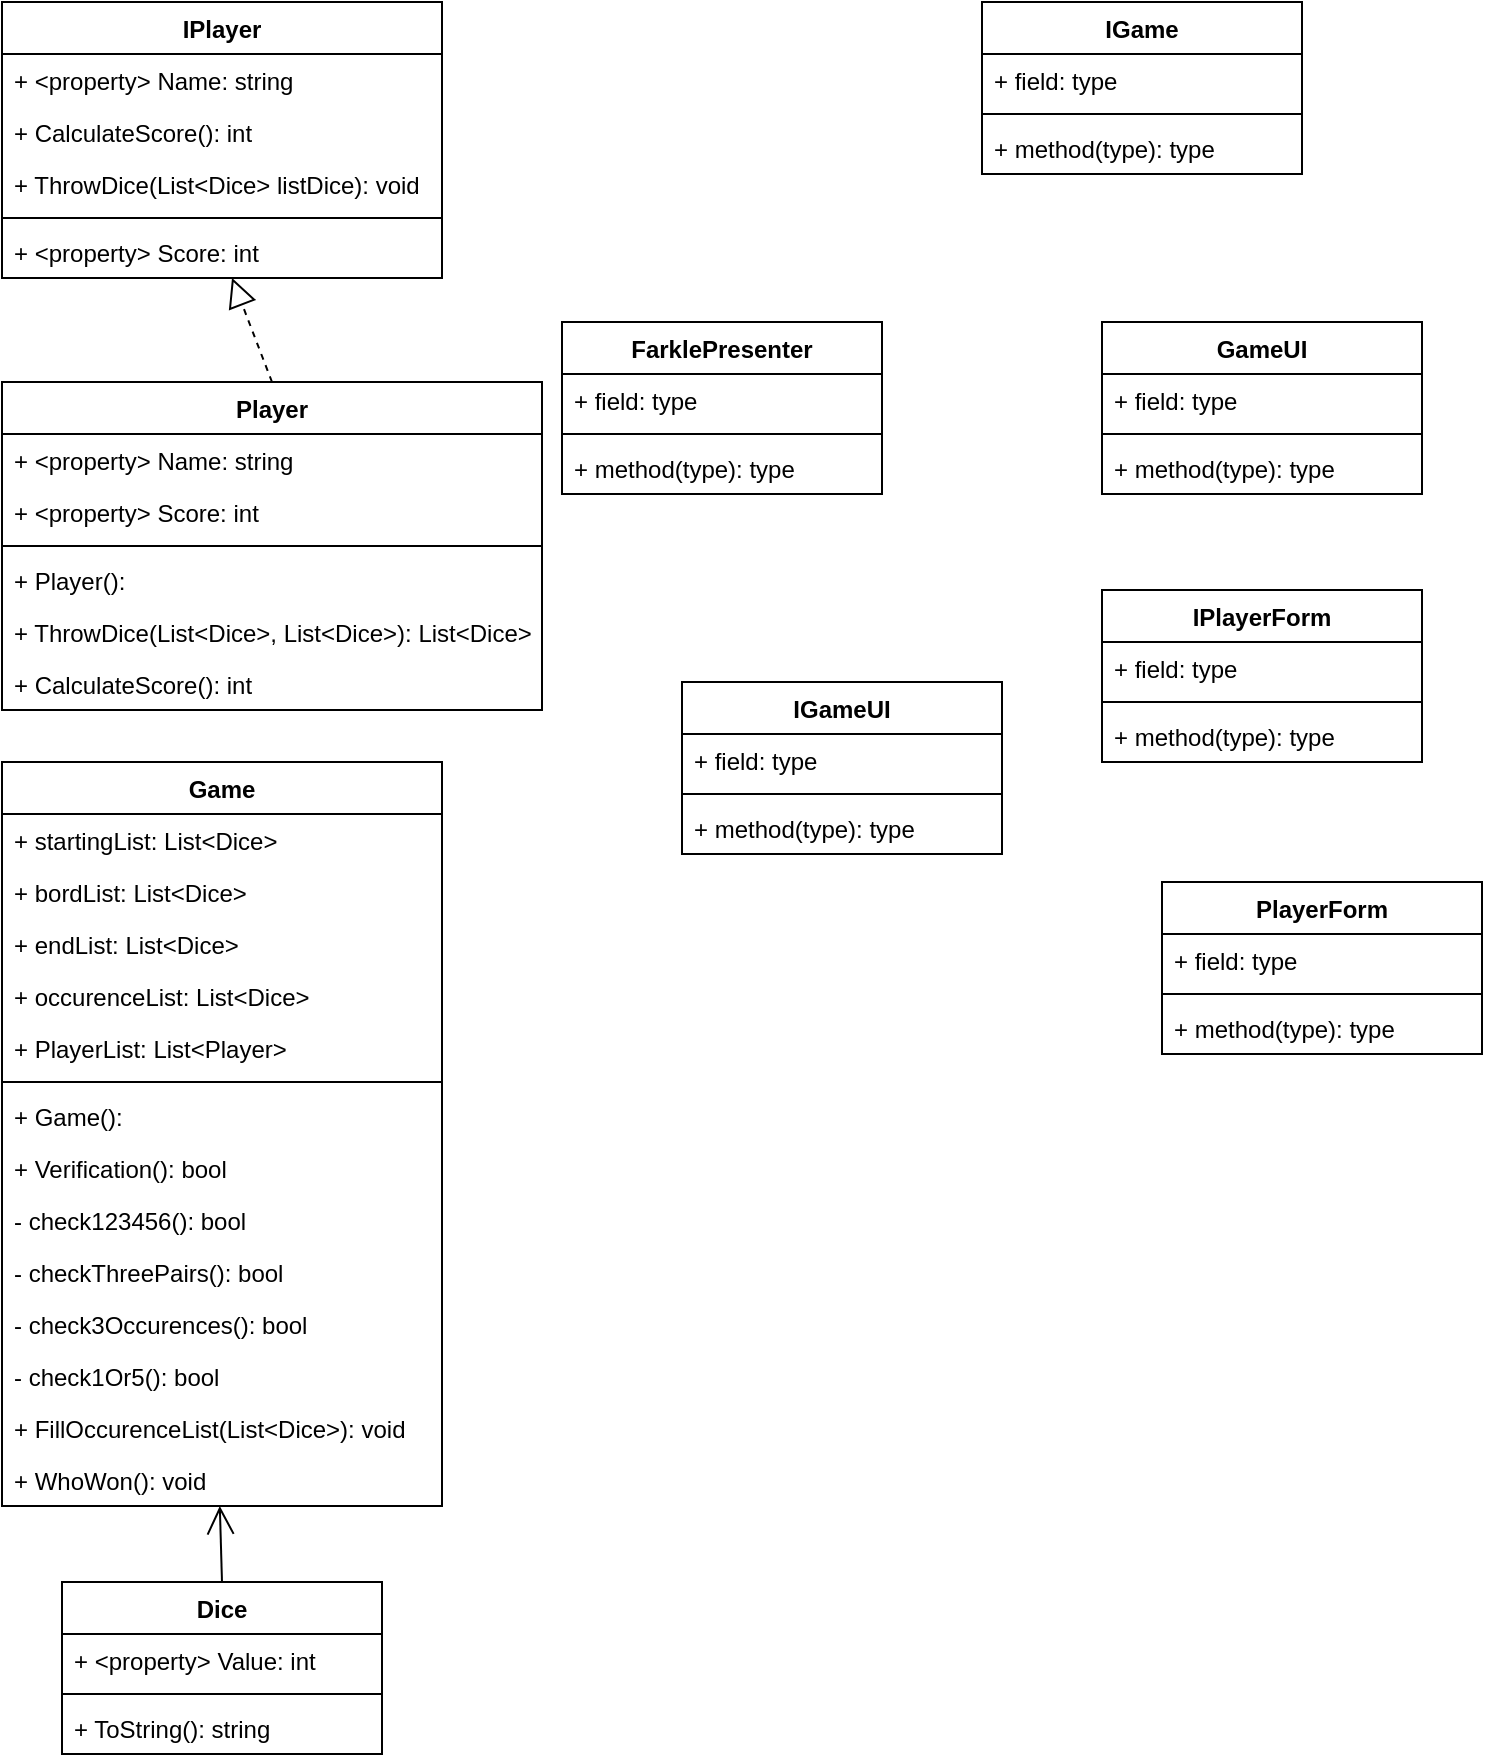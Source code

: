 <mxfile version="13.8.8" type="github">
  <diagram id="qQfjfm-oHS9DH0eHqmXs" name="Page-1">
    <mxGraphModel dx="460" dy="762" grid="1" gridSize="10" guides="1" tooltips="1" connect="1" arrows="1" fold="1" page="1" pageScale="1" pageWidth="850" pageHeight="1100" math="0" shadow="0">
      <root>
        <mxCell id="0" />
        <mxCell id="1" parent="0" />
        <mxCell id="DK98vXySTi38gPI4KngA-1" value="Player" style="swimlane;fontStyle=1;align=center;verticalAlign=top;childLayout=stackLayout;horizontal=1;startSize=26;horizontalStack=0;resizeParent=1;resizeParentMax=0;resizeLast=0;collapsible=1;marginBottom=0;" parent="1" vertex="1">
          <mxGeometry x="20" y="230" width="270" height="164" as="geometry" />
        </mxCell>
        <mxCell id="MCRDOAd1EBx_gKs5K0gs-5" value="+ &lt;property&gt; Name: string" style="text;strokeColor=none;fillColor=none;align=left;verticalAlign=top;spacingLeft=4;spacingRight=4;overflow=hidden;rotatable=0;points=[[0,0.5],[1,0.5]];portConstraint=eastwest;" parent="DK98vXySTi38gPI4KngA-1" vertex="1">
          <mxGeometry y="26" width="270" height="26" as="geometry" />
        </mxCell>
        <mxCell id="MCRDOAd1EBx_gKs5K0gs-8" value="+ &lt;property&gt; Score: int" style="text;strokeColor=none;fillColor=none;align=left;verticalAlign=top;spacingLeft=4;spacingRight=4;overflow=hidden;rotatable=0;points=[[0,0.5],[1,0.5]];portConstraint=eastwest;" parent="DK98vXySTi38gPI4KngA-1" vertex="1">
          <mxGeometry y="52" width="270" height="26" as="geometry" />
        </mxCell>
        <mxCell id="DK98vXySTi38gPI4KngA-3" value="" style="line;strokeWidth=1;fillColor=none;align=left;verticalAlign=middle;spacingTop=-1;spacingLeft=3;spacingRight=3;rotatable=0;labelPosition=right;points=[];portConstraint=eastwest;" parent="DK98vXySTi38gPI4KngA-1" vertex="1">
          <mxGeometry y="78" width="270" height="8" as="geometry" />
        </mxCell>
        <mxCell id="9WDeXMwAegVQmqadnwLU-5" value="+ Player(): " style="text;strokeColor=none;fillColor=none;align=left;verticalAlign=top;spacingLeft=4;spacingRight=4;overflow=hidden;rotatable=0;points=[[0,0.5],[1,0.5]];portConstraint=eastwest;" vertex="1" parent="DK98vXySTi38gPI4KngA-1">
          <mxGeometry y="86" width="270" height="26" as="geometry" />
        </mxCell>
        <mxCell id="DK98vXySTi38gPI4KngA-4" value="+ ThrowDice(List&lt;Dice&gt;, List&lt;Dice&gt;): List&lt;Dice&gt;" style="text;strokeColor=none;fillColor=none;align=left;verticalAlign=top;spacingLeft=4;spacingRight=4;overflow=hidden;rotatable=0;points=[[0,0.5],[1,0.5]];portConstraint=eastwest;" parent="DK98vXySTi38gPI4KngA-1" vertex="1">
          <mxGeometry y="112" width="270" height="26" as="geometry" />
        </mxCell>
        <mxCell id="MCRDOAd1EBx_gKs5K0gs-7" value="+ CalculateScore(): int" style="text;strokeColor=none;fillColor=none;align=left;verticalAlign=top;spacingLeft=4;spacingRight=4;overflow=hidden;rotatable=0;points=[[0,0.5],[1,0.5]];portConstraint=eastwest;" parent="DK98vXySTi38gPI4KngA-1" vertex="1">
          <mxGeometry y="138" width="270" height="26" as="geometry" />
        </mxCell>
        <mxCell id="DK98vXySTi38gPI4KngA-5" value="IPlayerForm" style="swimlane;fontStyle=1;align=center;verticalAlign=top;childLayout=stackLayout;horizontal=1;startSize=26;horizontalStack=0;resizeParent=1;resizeParentMax=0;resizeLast=0;collapsible=1;marginBottom=0;" parent="1" vertex="1">
          <mxGeometry x="570" y="334" width="160" height="86" as="geometry" />
        </mxCell>
        <mxCell id="DK98vXySTi38gPI4KngA-6" value="+ field: type" style="text;strokeColor=none;fillColor=none;align=left;verticalAlign=top;spacingLeft=4;spacingRight=4;overflow=hidden;rotatable=0;points=[[0,0.5],[1,0.5]];portConstraint=eastwest;" parent="DK98vXySTi38gPI4KngA-5" vertex="1">
          <mxGeometry y="26" width="160" height="26" as="geometry" />
        </mxCell>
        <mxCell id="DK98vXySTi38gPI4KngA-7" value="" style="line;strokeWidth=1;fillColor=none;align=left;verticalAlign=middle;spacingTop=-1;spacingLeft=3;spacingRight=3;rotatable=0;labelPosition=right;points=[];portConstraint=eastwest;" parent="DK98vXySTi38gPI4KngA-5" vertex="1">
          <mxGeometry y="52" width="160" height="8" as="geometry" />
        </mxCell>
        <mxCell id="DK98vXySTi38gPI4KngA-8" value="+ method(type): type" style="text;strokeColor=none;fillColor=none;align=left;verticalAlign=top;spacingLeft=4;spacingRight=4;overflow=hidden;rotatable=0;points=[[0,0.5],[1,0.5]];portConstraint=eastwest;" parent="DK98vXySTi38gPI4KngA-5" vertex="1">
          <mxGeometry y="60" width="160" height="26" as="geometry" />
        </mxCell>
        <mxCell id="DK98vXySTi38gPI4KngA-9" value="Dice" style="swimlane;fontStyle=1;align=center;verticalAlign=top;childLayout=stackLayout;horizontal=1;startSize=26;horizontalStack=0;resizeParent=1;resizeParentMax=0;resizeLast=0;collapsible=1;marginBottom=0;" parent="1" vertex="1">
          <mxGeometry x="50" y="830" width="160" height="86" as="geometry" />
        </mxCell>
        <mxCell id="DK98vXySTi38gPI4KngA-10" value="+ &lt;property&gt; Value: int" style="text;strokeColor=none;fillColor=none;align=left;verticalAlign=top;spacingLeft=4;spacingRight=4;overflow=hidden;rotatable=0;points=[[0,0.5],[1,0.5]];portConstraint=eastwest;" parent="DK98vXySTi38gPI4KngA-9" vertex="1">
          <mxGeometry y="26" width="160" height="26" as="geometry" />
        </mxCell>
        <mxCell id="DK98vXySTi38gPI4KngA-11" value="" style="line;strokeWidth=1;fillColor=none;align=left;verticalAlign=middle;spacingTop=-1;spacingLeft=3;spacingRight=3;rotatable=0;labelPosition=right;points=[];portConstraint=eastwest;" parent="DK98vXySTi38gPI4KngA-9" vertex="1">
          <mxGeometry y="52" width="160" height="8" as="geometry" />
        </mxCell>
        <mxCell id="DK98vXySTi38gPI4KngA-12" value="+ ToString(): string" style="text;strokeColor=none;fillColor=none;align=left;verticalAlign=top;spacingLeft=4;spacingRight=4;overflow=hidden;rotatable=0;points=[[0,0.5],[1,0.5]];portConstraint=eastwest;" parent="DK98vXySTi38gPI4KngA-9" vertex="1">
          <mxGeometry y="60" width="160" height="26" as="geometry" />
        </mxCell>
        <mxCell id="DK98vXySTi38gPI4KngA-13" value="IGame" style="swimlane;fontStyle=1;align=center;verticalAlign=top;childLayout=stackLayout;horizontal=1;startSize=26;horizontalStack=0;resizeParent=1;resizeParentMax=0;resizeLast=0;collapsible=1;marginBottom=0;" parent="1" vertex="1">
          <mxGeometry x="510" y="40" width="160" height="86" as="geometry" />
        </mxCell>
        <mxCell id="DK98vXySTi38gPI4KngA-14" value="+ field: type" style="text;strokeColor=none;fillColor=none;align=left;verticalAlign=top;spacingLeft=4;spacingRight=4;overflow=hidden;rotatable=0;points=[[0,0.5],[1,0.5]];portConstraint=eastwest;" parent="DK98vXySTi38gPI4KngA-13" vertex="1">
          <mxGeometry y="26" width="160" height="26" as="geometry" />
        </mxCell>
        <mxCell id="DK98vXySTi38gPI4KngA-15" value="" style="line;strokeWidth=1;fillColor=none;align=left;verticalAlign=middle;spacingTop=-1;spacingLeft=3;spacingRight=3;rotatable=0;labelPosition=right;points=[];portConstraint=eastwest;" parent="DK98vXySTi38gPI4KngA-13" vertex="1">
          <mxGeometry y="52" width="160" height="8" as="geometry" />
        </mxCell>
        <mxCell id="DK98vXySTi38gPI4KngA-16" value="+ method(type): type" style="text;strokeColor=none;fillColor=none;align=left;verticalAlign=top;spacingLeft=4;spacingRight=4;overflow=hidden;rotatable=0;points=[[0,0.5],[1,0.5]];portConstraint=eastwest;" parent="DK98vXySTi38gPI4KngA-13" vertex="1">
          <mxGeometry y="60" width="160" height="26" as="geometry" />
        </mxCell>
        <mxCell id="DK98vXySTi38gPI4KngA-17" value="GameUI" style="swimlane;fontStyle=1;align=center;verticalAlign=top;childLayout=stackLayout;horizontal=1;startSize=26;horizontalStack=0;resizeParent=1;resizeParentMax=0;resizeLast=0;collapsible=1;marginBottom=0;" parent="1" vertex="1">
          <mxGeometry x="570" y="200" width="160" height="86" as="geometry" />
        </mxCell>
        <mxCell id="DK98vXySTi38gPI4KngA-18" value="+ field: type" style="text;strokeColor=none;fillColor=none;align=left;verticalAlign=top;spacingLeft=4;spacingRight=4;overflow=hidden;rotatable=0;points=[[0,0.5],[1,0.5]];portConstraint=eastwest;" parent="DK98vXySTi38gPI4KngA-17" vertex="1">
          <mxGeometry y="26" width="160" height="26" as="geometry" />
        </mxCell>
        <mxCell id="DK98vXySTi38gPI4KngA-19" value="" style="line;strokeWidth=1;fillColor=none;align=left;verticalAlign=middle;spacingTop=-1;spacingLeft=3;spacingRight=3;rotatable=0;labelPosition=right;points=[];portConstraint=eastwest;" parent="DK98vXySTi38gPI4KngA-17" vertex="1">
          <mxGeometry y="52" width="160" height="8" as="geometry" />
        </mxCell>
        <mxCell id="DK98vXySTi38gPI4KngA-20" value="+ method(type): type" style="text;strokeColor=none;fillColor=none;align=left;verticalAlign=top;spacingLeft=4;spacingRight=4;overflow=hidden;rotatable=0;points=[[0,0.5],[1,0.5]];portConstraint=eastwest;" parent="DK98vXySTi38gPI4KngA-17" vertex="1">
          <mxGeometry y="60" width="160" height="26" as="geometry" />
        </mxCell>
        <mxCell id="DK98vXySTi38gPI4KngA-21" value="IGameUI" style="swimlane;fontStyle=1;align=center;verticalAlign=top;childLayout=stackLayout;horizontal=1;startSize=26;horizontalStack=0;resizeParent=1;resizeParentMax=0;resizeLast=0;collapsible=1;marginBottom=0;" parent="1" vertex="1">
          <mxGeometry x="360" y="380" width="160" height="86" as="geometry" />
        </mxCell>
        <mxCell id="DK98vXySTi38gPI4KngA-22" value="+ field: type" style="text;strokeColor=none;fillColor=none;align=left;verticalAlign=top;spacingLeft=4;spacingRight=4;overflow=hidden;rotatable=0;points=[[0,0.5],[1,0.5]];portConstraint=eastwest;" parent="DK98vXySTi38gPI4KngA-21" vertex="1">
          <mxGeometry y="26" width="160" height="26" as="geometry" />
        </mxCell>
        <mxCell id="DK98vXySTi38gPI4KngA-23" value="" style="line;strokeWidth=1;fillColor=none;align=left;verticalAlign=middle;spacingTop=-1;spacingLeft=3;spacingRight=3;rotatable=0;labelPosition=right;points=[];portConstraint=eastwest;" parent="DK98vXySTi38gPI4KngA-21" vertex="1">
          <mxGeometry y="52" width="160" height="8" as="geometry" />
        </mxCell>
        <mxCell id="DK98vXySTi38gPI4KngA-24" value="+ method(type): type" style="text;strokeColor=none;fillColor=none;align=left;verticalAlign=top;spacingLeft=4;spacingRight=4;overflow=hidden;rotatable=0;points=[[0,0.5],[1,0.5]];portConstraint=eastwest;" parent="DK98vXySTi38gPI4KngA-21" vertex="1">
          <mxGeometry y="60" width="160" height="26" as="geometry" />
        </mxCell>
        <mxCell id="DK98vXySTi38gPI4KngA-25" value="PlayerForm" style="swimlane;fontStyle=1;align=center;verticalAlign=top;childLayout=stackLayout;horizontal=1;startSize=26;horizontalStack=0;resizeParent=1;resizeParentMax=0;resizeLast=0;collapsible=1;marginBottom=0;" parent="1" vertex="1">
          <mxGeometry x="600" y="480" width="160" height="86" as="geometry" />
        </mxCell>
        <mxCell id="DK98vXySTi38gPI4KngA-26" value="+ field: type" style="text;strokeColor=none;fillColor=none;align=left;verticalAlign=top;spacingLeft=4;spacingRight=4;overflow=hidden;rotatable=0;points=[[0,0.5],[1,0.5]];portConstraint=eastwest;" parent="DK98vXySTi38gPI4KngA-25" vertex="1">
          <mxGeometry y="26" width="160" height="26" as="geometry" />
        </mxCell>
        <mxCell id="DK98vXySTi38gPI4KngA-27" value="" style="line;strokeWidth=1;fillColor=none;align=left;verticalAlign=middle;spacingTop=-1;spacingLeft=3;spacingRight=3;rotatable=0;labelPosition=right;points=[];portConstraint=eastwest;" parent="DK98vXySTi38gPI4KngA-25" vertex="1">
          <mxGeometry y="52" width="160" height="8" as="geometry" />
        </mxCell>
        <mxCell id="DK98vXySTi38gPI4KngA-28" value="+ method(type): type" style="text;strokeColor=none;fillColor=none;align=left;verticalAlign=top;spacingLeft=4;spacingRight=4;overflow=hidden;rotatable=0;points=[[0,0.5],[1,0.5]];portConstraint=eastwest;" parent="DK98vXySTi38gPI4KngA-25" vertex="1">
          <mxGeometry y="60" width="160" height="26" as="geometry" />
        </mxCell>
        <mxCell id="DK98vXySTi38gPI4KngA-33" value="IPlayer" style="swimlane;fontStyle=1;align=center;verticalAlign=top;childLayout=stackLayout;horizontal=1;startSize=26;horizontalStack=0;resizeParent=1;resizeParentMax=0;resizeLast=0;collapsible=1;marginBottom=0;" parent="1" vertex="1">
          <mxGeometry x="20" y="40" width="220" height="138" as="geometry" />
        </mxCell>
        <mxCell id="MCRDOAd1EBx_gKs5K0gs-9" value="+ &lt;property&gt; Name: string" style="text;strokeColor=none;fillColor=none;align=left;verticalAlign=top;spacingLeft=4;spacingRight=4;overflow=hidden;rotatable=0;points=[[0,0.5],[1,0.5]];portConstraint=eastwest;" parent="DK98vXySTi38gPI4KngA-33" vertex="1">
          <mxGeometry y="26" width="220" height="26" as="geometry" />
        </mxCell>
        <mxCell id="MCRDOAd1EBx_gKs5K0gs-13" value="+ CalculateScore(): int" style="text;strokeColor=none;fillColor=none;align=left;verticalAlign=top;spacingLeft=4;spacingRight=4;overflow=hidden;rotatable=0;points=[[0,0.5],[1,0.5]];portConstraint=eastwest;" parent="DK98vXySTi38gPI4KngA-33" vertex="1">
          <mxGeometry y="52" width="220" height="26" as="geometry" />
        </mxCell>
        <mxCell id="MCRDOAd1EBx_gKs5K0gs-12" value="+ ThrowDice(List&lt;Dice&gt; listDice): void" style="text;strokeColor=none;fillColor=none;align=left;verticalAlign=top;spacingLeft=4;spacingRight=4;overflow=hidden;rotatable=0;points=[[0,0.5],[1,0.5]];portConstraint=eastwest;" parent="DK98vXySTi38gPI4KngA-33" vertex="1">
          <mxGeometry y="78" width="220" height="26" as="geometry" />
        </mxCell>
        <mxCell id="MCRDOAd1EBx_gKs5K0gs-11" value="" style="line;strokeWidth=1;fillColor=none;align=left;verticalAlign=middle;spacingTop=-1;spacingLeft=3;spacingRight=3;rotatable=0;labelPosition=right;points=[];portConstraint=eastwest;" parent="DK98vXySTi38gPI4KngA-33" vertex="1">
          <mxGeometry y="104" width="220" height="8" as="geometry" />
        </mxCell>
        <mxCell id="MCRDOAd1EBx_gKs5K0gs-10" value="+ &lt;property&gt; Score: int" style="text;strokeColor=none;fillColor=none;align=left;verticalAlign=top;spacingLeft=4;spacingRight=4;overflow=hidden;rotatable=0;points=[[0,0.5],[1,0.5]];portConstraint=eastwest;" parent="DK98vXySTi38gPI4KngA-33" vertex="1">
          <mxGeometry y="112" width="220" height="26" as="geometry" />
        </mxCell>
        <mxCell id="DK98vXySTi38gPI4KngA-38" value="FarklePresenter" style="swimlane;fontStyle=1;align=center;verticalAlign=top;childLayout=stackLayout;horizontal=1;startSize=26;horizontalStack=0;resizeParent=1;resizeParentMax=0;resizeLast=0;collapsible=1;marginBottom=0;" parent="1" vertex="1">
          <mxGeometry x="300" y="200" width="160" height="86" as="geometry" />
        </mxCell>
        <mxCell id="DK98vXySTi38gPI4KngA-39" value="+ field: type" style="text;strokeColor=none;fillColor=none;align=left;verticalAlign=top;spacingLeft=4;spacingRight=4;overflow=hidden;rotatable=0;points=[[0,0.5],[1,0.5]];portConstraint=eastwest;" parent="DK98vXySTi38gPI4KngA-38" vertex="1">
          <mxGeometry y="26" width="160" height="26" as="geometry" />
        </mxCell>
        <mxCell id="DK98vXySTi38gPI4KngA-40" value="" style="line;strokeWidth=1;fillColor=none;align=left;verticalAlign=middle;spacingTop=-1;spacingLeft=3;spacingRight=3;rotatable=0;labelPosition=right;points=[];portConstraint=eastwest;" parent="DK98vXySTi38gPI4KngA-38" vertex="1">
          <mxGeometry y="52" width="160" height="8" as="geometry" />
        </mxCell>
        <mxCell id="DK98vXySTi38gPI4KngA-41" value="+ method(type): type" style="text;strokeColor=none;fillColor=none;align=left;verticalAlign=top;spacingLeft=4;spacingRight=4;overflow=hidden;rotatable=0;points=[[0,0.5],[1,0.5]];portConstraint=eastwest;" parent="DK98vXySTi38gPI4KngA-38" vertex="1">
          <mxGeometry y="60" width="160" height="26" as="geometry" />
        </mxCell>
        <mxCell id="MCRDOAd1EBx_gKs5K0gs-1" value="Game" style="swimlane;fontStyle=1;align=center;verticalAlign=top;childLayout=stackLayout;horizontal=1;startSize=26;horizontalStack=0;resizeParent=1;resizeParentMax=0;resizeLast=0;collapsible=1;marginBottom=0;" parent="1" vertex="1">
          <mxGeometry x="20" y="420" width="220" height="372" as="geometry" />
        </mxCell>
        <mxCell id="MCRDOAd1EBx_gKs5K0gs-2" value="+ startingList: List&lt;Dice&gt;" style="text;strokeColor=none;fillColor=none;align=left;verticalAlign=top;spacingLeft=4;spacingRight=4;overflow=hidden;rotatable=0;points=[[0,0.5],[1,0.5]];portConstraint=eastwest;" parent="MCRDOAd1EBx_gKs5K0gs-1" vertex="1">
          <mxGeometry y="26" width="220" height="26" as="geometry" />
        </mxCell>
        <mxCell id="9WDeXMwAegVQmqadnwLU-1" value="+ bordList: List&lt;Dice&gt;" style="text;strokeColor=none;fillColor=none;align=left;verticalAlign=top;spacingLeft=4;spacingRight=4;overflow=hidden;rotatable=0;points=[[0,0.5],[1,0.5]];portConstraint=eastwest;" vertex="1" parent="MCRDOAd1EBx_gKs5K0gs-1">
          <mxGeometry y="52" width="220" height="26" as="geometry" />
        </mxCell>
        <mxCell id="9WDeXMwAegVQmqadnwLU-2" value="+ endList: List&lt;Dice&gt;" style="text;strokeColor=none;fillColor=none;align=left;verticalAlign=top;spacingLeft=4;spacingRight=4;overflow=hidden;rotatable=0;points=[[0,0.5],[1,0.5]];portConstraint=eastwest;" vertex="1" parent="MCRDOAd1EBx_gKs5K0gs-1">
          <mxGeometry y="78" width="220" height="26" as="geometry" />
        </mxCell>
        <mxCell id="9WDeXMwAegVQmqadnwLU-3" value="+ occurenceList: List&lt;Dice&gt;" style="text;strokeColor=none;fillColor=none;align=left;verticalAlign=top;spacingLeft=4;spacingRight=4;overflow=hidden;rotatable=0;points=[[0,0.5],[1,0.5]];portConstraint=eastwest;" vertex="1" parent="MCRDOAd1EBx_gKs5K0gs-1">
          <mxGeometry y="104" width="220" height="26" as="geometry" />
        </mxCell>
        <mxCell id="9WDeXMwAegVQmqadnwLU-12" value="+ PlayerList: List&lt;Player&gt;" style="text;strokeColor=none;fillColor=none;align=left;verticalAlign=top;spacingLeft=4;spacingRight=4;overflow=hidden;rotatable=0;points=[[0,0.5],[1,0.5]];portConstraint=eastwest;" vertex="1" parent="MCRDOAd1EBx_gKs5K0gs-1">
          <mxGeometry y="130" width="220" height="26" as="geometry" />
        </mxCell>
        <mxCell id="MCRDOAd1EBx_gKs5K0gs-3" value="" style="line;strokeWidth=1;fillColor=none;align=left;verticalAlign=middle;spacingTop=-1;spacingLeft=3;spacingRight=3;rotatable=0;labelPosition=right;points=[];portConstraint=eastwest;" parent="MCRDOAd1EBx_gKs5K0gs-1" vertex="1">
          <mxGeometry y="156" width="220" height="8" as="geometry" />
        </mxCell>
        <mxCell id="MCRDOAd1EBx_gKs5K0gs-4" value="+ Game():" style="text;strokeColor=none;fillColor=none;align=left;verticalAlign=top;spacingLeft=4;spacingRight=4;overflow=hidden;rotatable=0;points=[[0,0.5],[1,0.5]];portConstraint=eastwest;" parent="MCRDOAd1EBx_gKs5K0gs-1" vertex="1">
          <mxGeometry y="164" width="220" height="26" as="geometry" />
        </mxCell>
        <mxCell id="9WDeXMwAegVQmqadnwLU-4" value="+ Verification(): bool" style="text;strokeColor=none;fillColor=none;align=left;verticalAlign=top;spacingLeft=4;spacingRight=4;overflow=hidden;rotatable=0;points=[[0,0.5],[1,0.5]];portConstraint=eastwest;" vertex="1" parent="MCRDOAd1EBx_gKs5K0gs-1">
          <mxGeometry y="190" width="220" height="26" as="geometry" />
        </mxCell>
        <mxCell id="9WDeXMwAegVQmqadnwLU-6" value="- check123456(): bool" style="text;strokeColor=none;fillColor=none;align=left;verticalAlign=top;spacingLeft=4;spacingRight=4;overflow=hidden;rotatable=0;points=[[0,0.5],[1,0.5]];portConstraint=eastwest;" vertex="1" parent="MCRDOAd1EBx_gKs5K0gs-1">
          <mxGeometry y="216" width="220" height="26" as="geometry" />
        </mxCell>
        <mxCell id="9WDeXMwAegVQmqadnwLU-7" value="- checkThreePairs(): bool" style="text;strokeColor=none;fillColor=none;align=left;verticalAlign=top;spacingLeft=4;spacingRight=4;overflow=hidden;rotatable=0;points=[[0,0.5],[1,0.5]];portConstraint=eastwest;" vertex="1" parent="MCRDOAd1EBx_gKs5K0gs-1">
          <mxGeometry y="242" width="220" height="26" as="geometry" />
        </mxCell>
        <mxCell id="9WDeXMwAegVQmqadnwLU-8" value="- check3Occurences(): bool" style="text;strokeColor=none;fillColor=none;align=left;verticalAlign=top;spacingLeft=4;spacingRight=4;overflow=hidden;rotatable=0;points=[[0,0.5],[1,0.5]];portConstraint=eastwest;" vertex="1" parent="MCRDOAd1EBx_gKs5K0gs-1">
          <mxGeometry y="268" width="220" height="26" as="geometry" />
        </mxCell>
        <mxCell id="9WDeXMwAegVQmqadnwLU-9" value="- check1Or5(): bool" style="text;strokeColor=none;fillColor=none;align=left;verticalAlign=top;spacingLeft=4;spacingRight=4;overflow=hidden;rotatable=0;points=[[0,0.5],[1,0.5]];portConstraint=eastwest;" vertex="1" parent="MCRDOAd1EBx_gKs5K0gs-1">
          <mxGeometry y="294" width="220" height="26" as="geometry" />
        </mxCell>
        <mxCell id="9WDeXMwAegVQmqadnwLU-10" value="+ FillOccurenceList(List&lt;Dice&gt;): void" style="text;strokeColor=none;fillColor=none;align=left;verticalAlign=top;spacingLeft=4;spacingRight=4;overflow=hidden;rotatable=0;points=[[0,0.5],[1,0.5]];portConstraint=eastwest;" vertex="1" parent="MCRDOAd1EBx_gKs5K0gs-1">
          <mxGeometry y="320" width="220" height="26" as="geometry" />
        </mxCell>
        <mxCell id="9WDeXMwAegVQmqadnwLU-11" value="+ WhoWon(): void" style="text;strokeColor=none;fillColor=none;align=left;verticalAlign=top;spacingLeft=4;spacingRight=4;overflow=hidden;rotatable=0;points=[[0,0.5],[1,0.5]];portConstraint=eastwest;" vertex="1" parent="MCRDOAd1EBx_gKs5K0gs-1">
          <mxGeometry y="346" width="220" height="26" as="geometry" />
        </mxCell>
        <mxCell id="MCRDOAd1EBx_gKs5K0gs-15" value="" style="endArrow=block;dashed=1;endFill=0;endSize=12;html=1;exitX=0.5;exitY=0;exitDx=0;exitDy=0;" parent="1" source="DK98vXySTi38gPI4KngA-1" target="MCRDOAd1EBx_gKs5K0gs-10" edge="1">
          <mxGeometry width="160" relative="1" as="geometry">
            <mxPoint x="180" y="360" as="sourcePoint" />
            <mxPoint x="340" y="360" as="targetPoint" />
          </mxGeometry>
        </mxCell>
        <mxCell id="9WDeXMwAegVQmqadnwLU-16" value="" style="endArrow=open;endFill=1;endSize=12;html=1;exitX=0.5;exitY=0;exitDx=0;exitDy=0;entryX=0.495;entryY=1;entryDx=0;entryDy=0;entryPerimeter=0;" edge="1" parent="1" source="DK98vXySTi38gPI4KngA-9" target="9WDeXMwAegVQmqadnwLU-11">
          <mxGeometry width="160" relative="1" as="geometry">
            <mxPoint x="190" y="830" as="sourcePoint" />
            <mxPoint x="350" y="830" as="targetPoint" />
          </mxGeometry>
        </mxCell>
      </root>
    </mxGraphModel>
  </diagram>
</mxfile>
